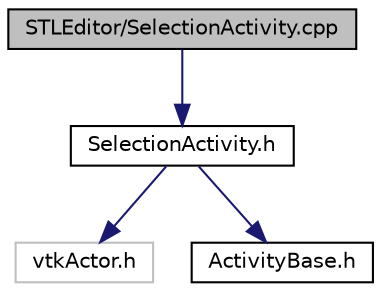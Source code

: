 digraph "STLEditor/SelectionActivity.cpp"
{
 // LATEX_PDF_SIZE
  edge [fontname="Helvetica",fontsize="10",labelfontname="Helvetica",labelfontsize="10"];
  node [fontname="Helvetica",fontsize="10",shape=record];
  Node1 [label="STLEditor/SelectionActivity.cpp",height=0.2,width=0.4,color="black", fillcolor="grey75", style="filled", fontcolor="black",tooltip=" "];
  Node1 -> Node2 [color="midnightblue",fontsize="10",style="solid"];
  Node2 [label="SelectionActivity.h",height=0.2,width=0.4,color="black", fillcolor="white", style="filled",URL="$_selection_activity_8h.html",tooltip=" "];
  Node2 -> Node3 [color="midnightblue",fontsize="10",style="solid"];
  Node3 [label="vtkActor.h",height=0.2,width=0.4,color="grey75", fillcolor="white", style="filled",tooltip=" "];
  Node2 -> Node4 [color="midnightblue",fontsize="10",style="solid"];
  Node4 [label="ActivityBase.h",height=0.2,width=0.4,color="black", fillcolor="white", style="filled",URL="$_activity_base_8h.html",tooltip=" "];
}
